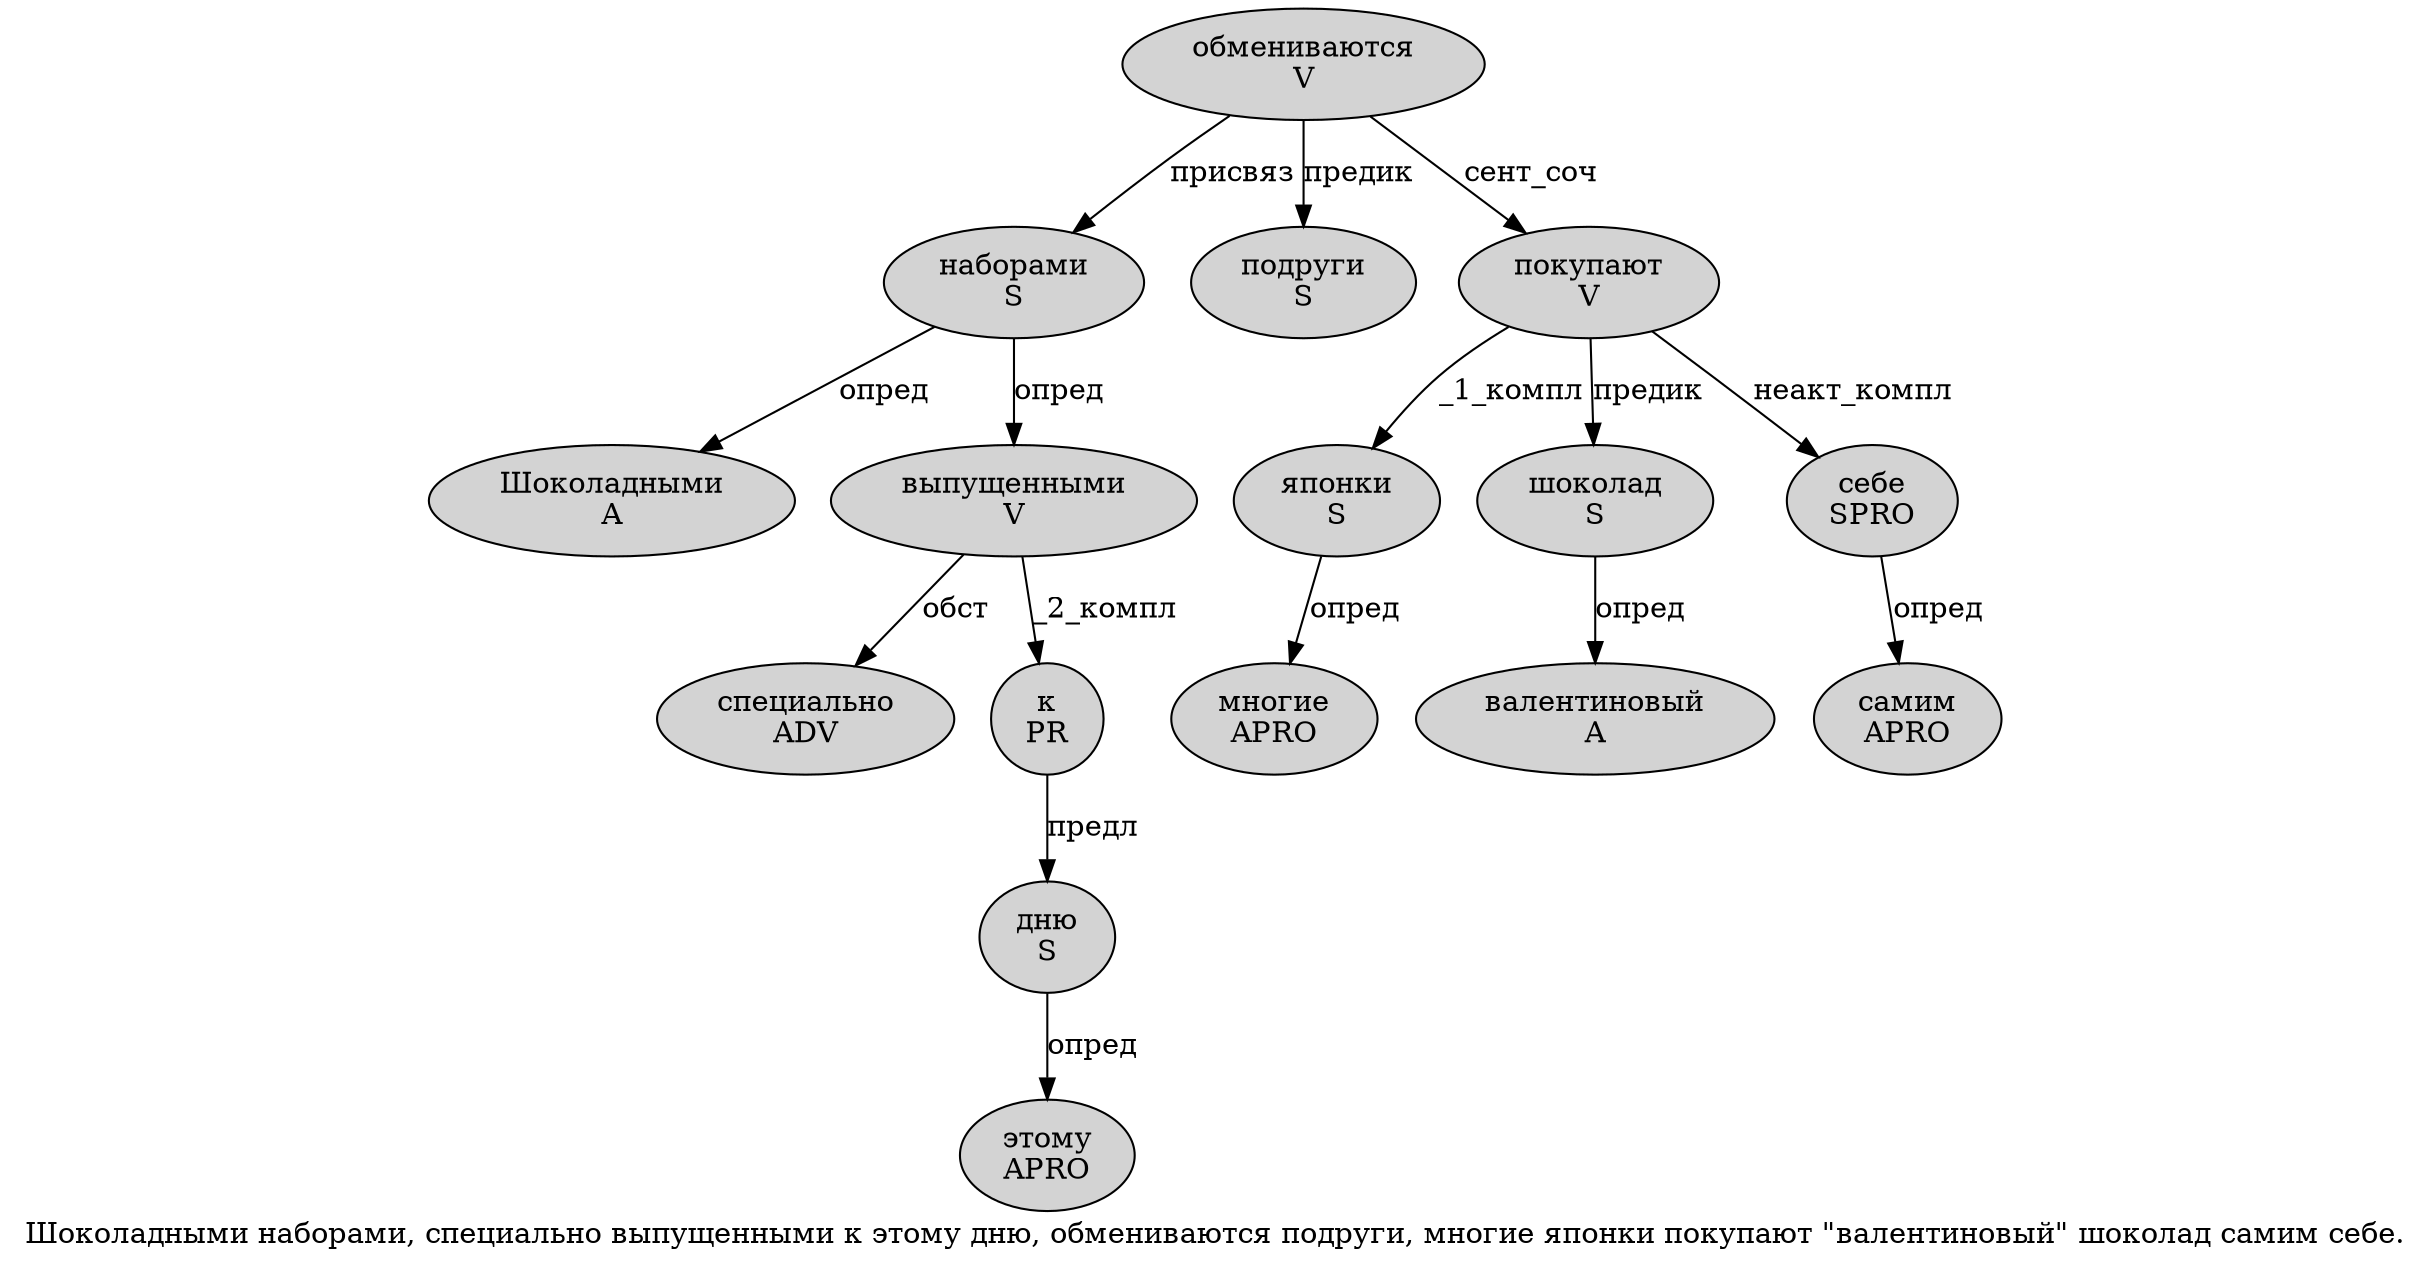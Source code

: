 digraph SENTENCE_1505 {
	graph [label="Шоколадными наборами, специально выпущенными к этому дню, обмениваются подруги, многие японки покупают \"валентиновый\" шоколад самим себе."]
	node [style=filled]
		0 [label="Шоколадными
A" color="" fillcolor=lightgray penwidth=1 shape=ellipse]
		1 [label="наборами
S" color="" fillcolor=lightgray penwidth=1 shape=ellipse]
		3 [label="специально
ADV" color="" fillcolor=lightgray penwidth=1 shape=ellipse]
		4 [label="выпущенными
V" color="" fillcolor=lightgray penwidth=1 shape=ellipse]
		5 [label="к
PR" color="" fillcolor=lightgray penwidth=1 shape=ellipse]
		6 [label="этому
APRO" color="" fillcolor=lightgray penwidth=1 shape=ellipse]
		7 [label="дню
S" color="" fillcolor=lightgray penwidth=1 shape=ellipse]
		9 [label="обмениваются
V" color="" fillcolor=lightgray penwidth=1 shape=ellipse]
		10 [label="подруги
S" color="" fillcolor=lightgray penwidth=1 shape=ellipse]
		12 [label="многие
APRO" color="" fillcolor=lightgray penwidth=1 shape=ellipse]
		13 [label="японки
S" color="" fillcolor=lightgray penwidth=1 shape=ellipse]
		14 [label="покупают
V" color="" fillcolor=lightgray penwidth=1 shape=ellipse]
		16 [label="валентиновый
A" color="" fillcolor=lightgray penwidth=1 shape=ellipse]
		18 [label="шоколад
S" color="" fillcolor=lightgray penwidth=1 shape=ellipse]
		19 [label="самим
APRO" color="" fillcolor=lightgray penwidth=1 shape=ellipse]
		20 [label="себе
SPRO" color="" fillcolor=lightgray penwidth=1 shape=ellipse]
			5 -> 7 [label="предл"]
			9 -> 1 [label="присвяз"]
			9 -> 10 [label="предик"]
			9 -> 14 [label="сент_соч"]
			7 -> 6 [label="опред"]
			13 -> 12 [label="опред"]
			20 -> 19 [label="опред"]
			4 -> 3 [label="обст"]
			4 -> 5 [label="_2_компл"]
			1 -> 0 [label="опред"]
			1 -> 4 [label="опред"]
			18 -> 16 [label="опред"]
			14 -> 13 [label="_1_компл"]
			14 -> 18 [label="предик"]
			14 -> 20 [label="неакт_компл"]
}
